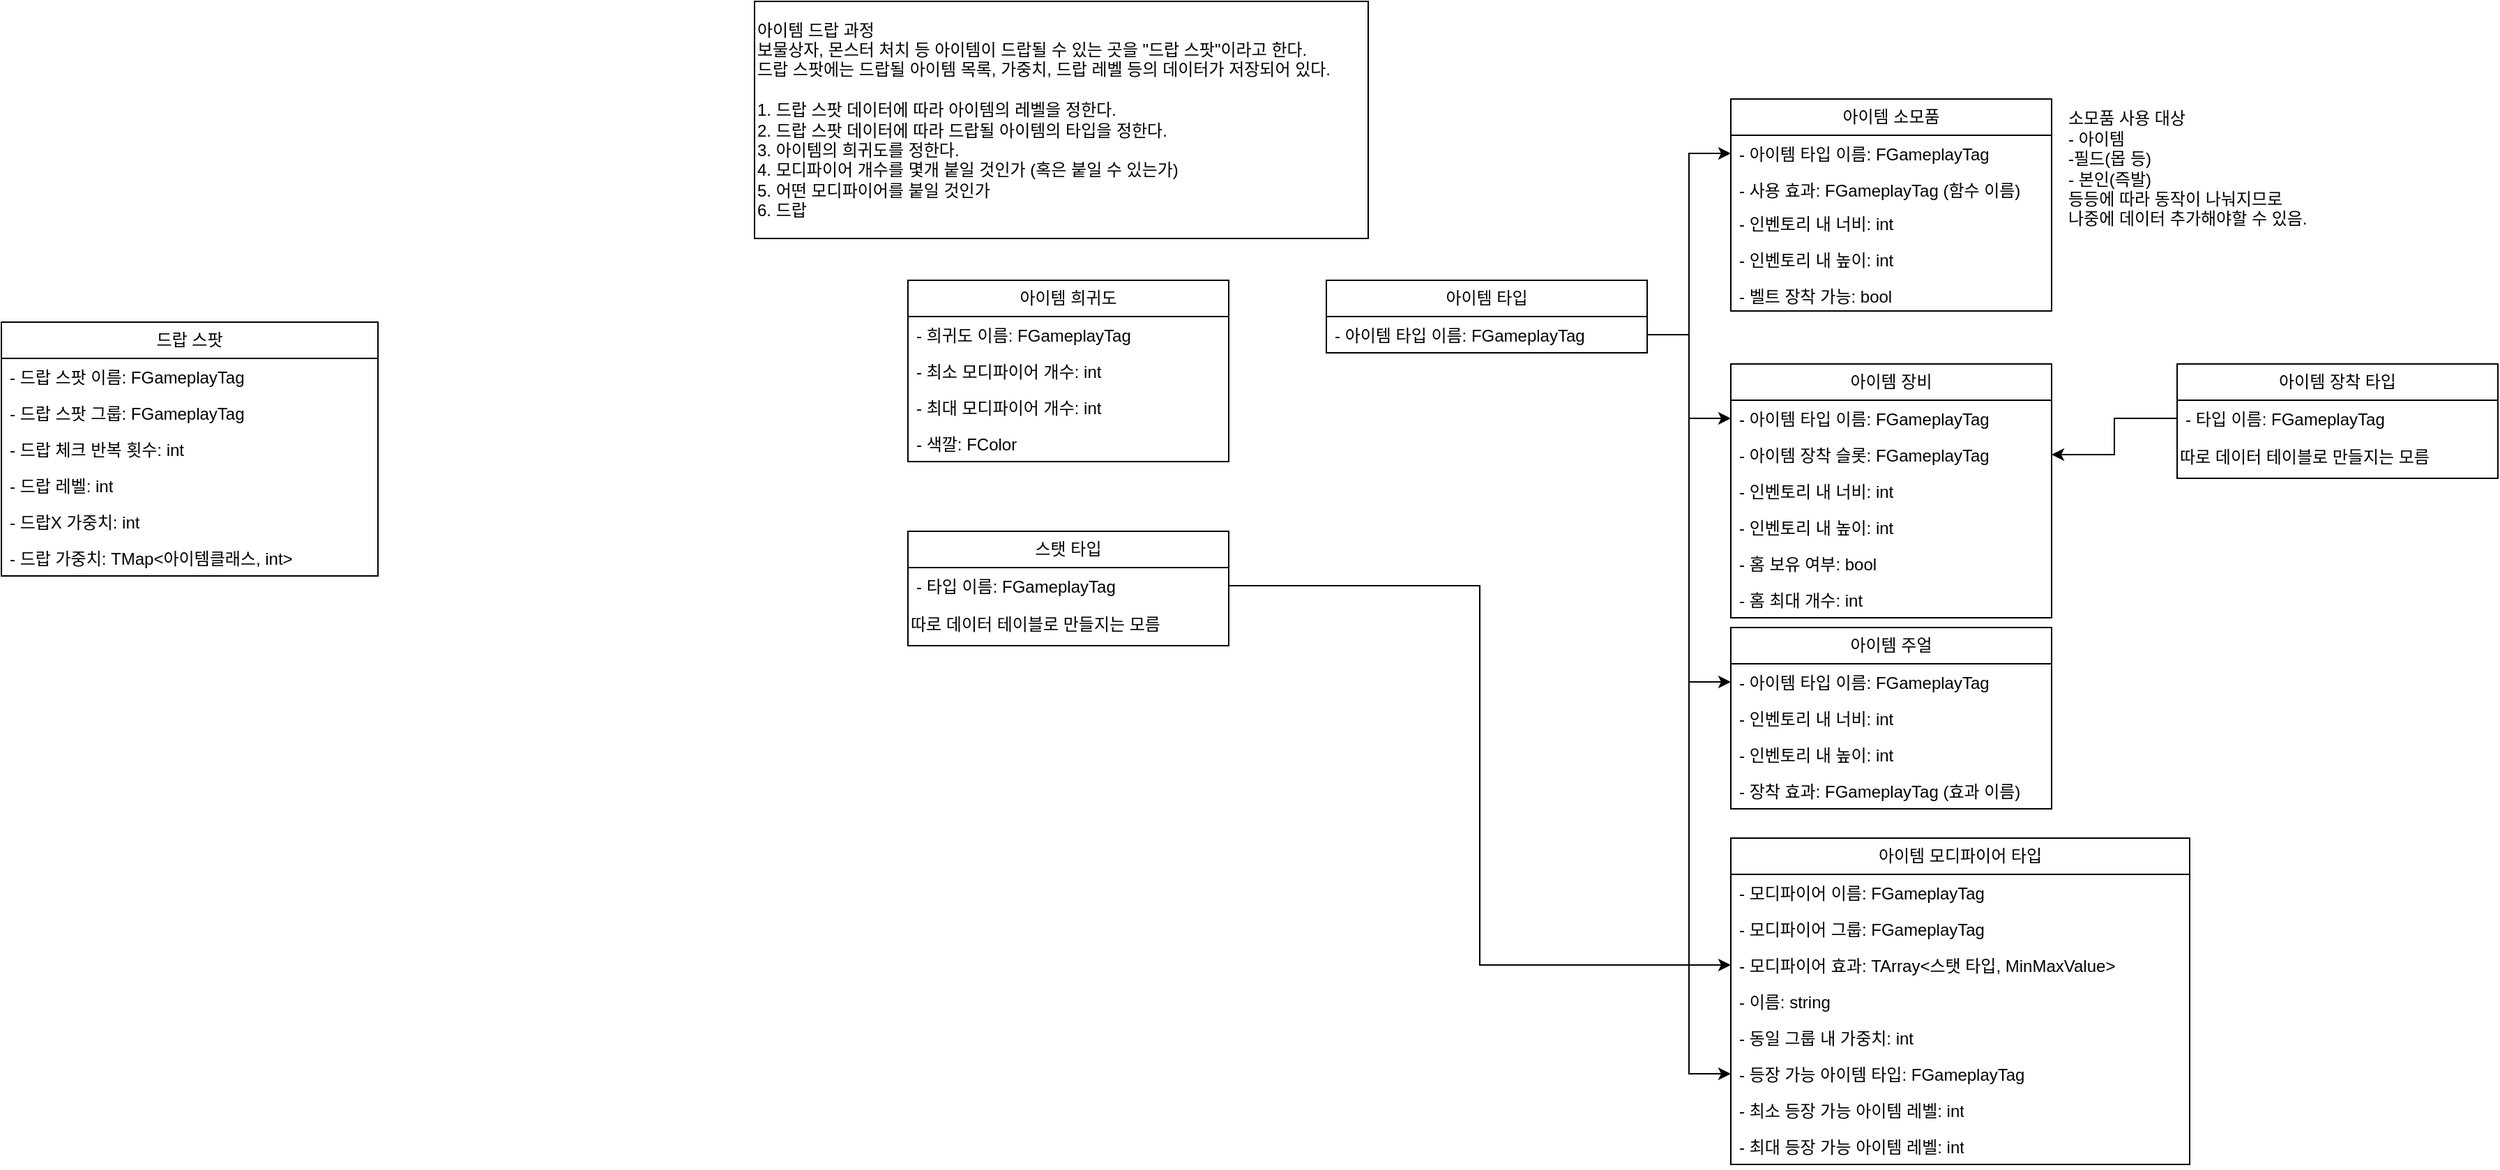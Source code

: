 <mxfile version="22.0.8" type="github">
  <diagram id="C5RBs43oDa-KdzZeNtuy" name="Page-1">
    <mxGraphModel dx="2045" dy="759" grid="1" gridSize="10" guides="1" tooltips="1" connect="1" arrows="1" fold="1" page="1" pageScale="1" pageWidth="827" pageHeight="1169" math="0" shadow="0">
      <root>
        <mxCell id="WIyWlLk6GJQsqaUBKTNV-0" />
        <mxCell id="WIyWlLk6GJQsqaUBKTNV-1" parent="WIyWlLk6GJQsqaUBKTNV-0" />
        <mxCell id="uqvtZdEYVKm4WlNIXN3L-16" value="아이템 타입" style="swimlane;fontStyle=0;childLayout=stackLayout;horizontal=1;startSize=26;fillColor=none;horizontalStack=0;resizeParent=1;resizeParentMax=0;resizeLast=0;collapsible=1;marginBottom=0;whiteSpace=wrap;html=1;" parent="WIyWlLk6GJQsqaUBKTNV-1" vertex="1">
          <mxGeometry x="360" y="310" width="230" height="52" as="geometry" />
        </mxCell>
        <mxCell id="uqvtZdEYVKm4WlNIXN3L-17" value="- 아이템 타입 이름: FGameplayTag" style="text;strokeColor=none;fillColor=none;align=left;verticalAlign=top;spacingLeft=4;spacingRight=4;overflow=hidden;rotatable=0;points=[[0,0.5],[1,0.5]];portConstraint=eastwest;whiteSpace=wrap;html=1;" parent="uqvtZdEYVKm4WlNIXN3L-16" vertex="1">
          <mxGeometry y="26" width="230" height="26" as="geometry" />
        </mxCell>
        <mxCell id="uqvtZdEYVKm4WlNIXN3L-45" value="아이템 소모품" style="swimlane;fontStyle=0;childLayout=stackLayout;horizontal=1;startSize=26;fillColor=none;horizontalStack=0;resizeParent=1;resizeParentMax=0;resizeLast=0;collapsible=1;marginBottom=0;whiteSpace=wrap;html=1;" parent="WIyWlLk6GJQsqaUBKTNV-1" vertex="1">
          <mxGeometry x="650" y="180" width="230" height="152" as="geometry" />
        </mxCell>
        <mxCell id="uqvtZdEYVKm4WlNIXN3L-46" value="- 아이템 타입 이름: FGameplayTag" style="text;strokeColor=none;fillColor=none;align=left;verticalAlign=top;spacingLeft=4;spacingRight=4;overflow=hidden;rotatable=0;points=[[0,0.5],[1,0.5]];portConstraint=eastwest;whiteSpace=wrap;html=1;" parent="uqvtZdEYVKm4WlNIXN3L-45" vertex="1">
          <mxGeometry y="26" width="230" height="26" as="geometry" />
        </mxCell>
        <mxCell id="uqvtZdEYVKm4WlNIXN3L-53" value="- 사용 효과: FGameplayTag (함수 이름)" style="text;strokeColor=none;fillColor=none;align=left;verticalAlign=top;spacingLeft=4;spacingRight=4;overflow=hidden;rotatable=0;points=[[0,0.5],[1,0.5]];portConstraint=eastwest;whiteSpace=wrap;html=1;" parent="uqvtZdEYVKm4WlNIXN3L-45" vertex="1">
          <mxGeometry y="52" width="230" height="24" as="geometry" />
        </mxCell>
        <mxCell id="o3cVLX7GlPP_p-mK8Vke-2" value="- 인벤토리 내 너비: int" style="text;strokeColor=none;fillColor=none;align=left;verticalAlign=top;spacingLeft=4;spacingRight=4;overflow=hidden;rotatable=0;points=[[0,0.5],[1,0.5]];portConstraint=eastwest;whiteSpace=wrap;html=1;" parent="uqvtZdEYVKm4WlNIXN3L-45" vertex="1">
          <mxGeometry y="76" width="230" height="26" as="geometry" />
        </mxCell>
        <mxCell id="o3cVLX7GlPP_p-mK8Vke-3" value="- 인벤토리 내 높이: int" style="text;strokeColor=none;fillColor=none;align=left;verticalAlign=top;spacingLeft=4;spacingRight=4;overflow=hidden;rotatable=0;points=[[0,0.5],[1,0.5]];portConstraint=eastwest;whiteSpace=wrap;html=1;" parent="uqvtZdEYVKm4WlNIXN3L-45" vertex="1">
          <mxGeometry y="102" width="230" height="26" as="geometry" />
        </mxCell>
        <mxCell id="uqvtZdEYVKm4WlNIXN3L-54" value="- 벨트 장착 가능: bool" style="text;strokeColor=none;fillColor=none;align=left;verticalAlign=top;spacingLeft=4;spacingRight=4;overflow=hidden;rotatable=0;points=[[0,0.5],[1,0.5]];portConstraint=eastwest;whiteSpace=wrap;html=1;" parent="uqvtZdEYVKm4WlNIXN3L-45" vertex="1">
          <mxGeometry y="128" width="230" height="24" as="geometry" />
        </mxCell>
        <mxCell id="uqvtZdEYVKm4WlNIXN3L-56" value="아이템 장비" style="swimlane;fontStyle=0;childLayout=stackLayout;horizontal=1;startSize=26;fillColor=none;horizontalStack=0;resizeParent=1;resizeParentMax=0;resizeLast=0;collapsible=1;marginBottom=0;whiteSpace=wrap;html=1;" parent="WIyWlLk6GJQsqaUBKTNV-1" vertex="1">
          <mxGeometry x="650" y="370" width="230" height="182" as="geometry" />
        </mxCell>
        <mxCell id="uqvtZdEYVKm4WlNIXN3L-57" value="- 아이템 타입 이름: FGameplayTag" style="text;strokeColor=none;fillColor=none;align=left;verticalAlign=top;spacingLeft=4;spacingRight=4;overflow=hidden;rotatable=0;points=[[0,0.5],[1,0.5]];portConstraint=eastwest;whiteSpace=wrap;html=1;" parent="uqvtZdEYVKm4WlNIXN3L-56" vertex="1">
          <mxGeometry y="26" width="230" height="26" as="geometry" />
        </mxCell>
        <mxCell id="uqvtZdEYVKm4WlNIXN3L-64" value="- 아이템 장착 슬롯: FGameplayTag&lt;br&gt;" style="text;strokeColor=none;fillColor=none;align=left;verticalAlign=top;spacingLeft=4;spacingRight=4;overflow=hidden;rotatable=0;points=[[0,0.5],[1,0.5]];portConstraint=eastwest;whiteSpace=wrap;html=1;" parent="uqvtZdEYVKm4WlNIXN3L-56" vertex="1">
          <mxGeometry y="52" width="230" height="26" as="geometry" />
        </mxCell>
        <mxCell id="o3cVLX7GlPP_p-mK8Vke-1" value="- 인벤토리 내 너비: int" style="text;strokeColor=none;fillColor=none;align=left;verticalAlign=top;spacingLeft=4;spacingRight=4;overflow=hidden;rotatable=0;points=[[0,0.5],[1,0.5]];portConstraint=eastwest;whiteSpace=wrap;html=1;" parent="uqvtZdEYVKm4WlNIXN3L-56" vertex="1">
          <mxGeometry y="78" width="230" height="26" as="geometry" />
        </mxCell>
        <mxCell id="uqvtZdEYVKm4WlNIXN3L-19" value="- 인벤토리 내 높이: int" style="text;strokeColor=none;fillColor=none;align=left;verticalAlign=top;spacingLeft=4;spacingRight=4;overflow=hidden;rotatable=0;points=[[0,0.5],[1,0.5]];portConstraint=eastwest;whiteSpace=wrap;html=1;" parent="uqvtZdEYVKm4WlNIXN3L-56" vertex="1">
          <mxGeometry y="104" width="230" height="26" as="geometry" />
        </mxCell>
        <mxCell id="uqvtZdEYVKm4WlNIXN3L-66" value="- 홈 보유 여부: bool" style="text;strokeColor=none;fillColor=none;align=left;verticalAlign=top;spacingLeft=4;spacingRight=4;overflow=hidden;rotatable=0;points=[[0,0.5],[1,0.5]];portConstraint=eastwest;whiteSpace=wrap;html=1;" parent="uqvtZdEYVKm4WlNIXN3L-56" vertex="1">
          <mxGeometry y="130" width="230" height="26" as="geometry" />
        </mxCell>
        <mxCell id="uqvtZdEYVKm4WlNIXN3L-67" value="- 홈 최대 개수: int" style="text;strokeColor=none;fillColor=none;align=left;verticalAlign=top;spacingLeft=4;spacingRight=4;overflow=hidden;rotatable=0;points=[[0,0.5],[1,0.5]];portConstraint=eastwest;whiteSpace=wrap;html=1;" parent="uqvtZdEYVKm4WlNIXN3L-56" vertex="1">
          <mxGeometry y="156" width="230" height="26" as="geometry" />
        </mxCell>
        <mxCell id="uqvtZdEYVKm4WlNIXN3L-62" value="소모품 사용 대상&lt;br&gt;&lt;div style=&quot;&quot;&gt;&lt;span style=&quot;background-color: initial;&quot;&gt;- 아이템&lt;/span&gt;&lt;/div&gt;-필드(몹 등)&lt;br&gt;- 본인(즉발)&lt;br&gt;등등에 따라 동작이 나눠지므로 &lt;br&gt;나중에 데이터 추가해야할 수 있음." style="text;html=1;align=left;verticalAlign=middle;resizable=0;points=[];autosize=1;strokeColor=none;fillColor=none;" parent="WIyWlLk6GJQsqaUBKTNV-1" vertex="1">
          <mxGeometry x="890" y="180" width="210" height="100" as="geometry" />
        </mxCell>
        <mxCell id="uqvtZdEYVKm4WlNIXN3L-68" value="아이템 주얼" style="swimlane;fontStyle=0;childLayout=stackLayout;horizontal=1;startSize=26;fillColor=none;horizontalStack=0;resizeParent=1;resizeParentMax=0;resizeLast=0;collapsible=1;marginBottom=0;whiteSpace=wrap;html=1;" parent="WIyWlLk6GJQsqaUBKTNV-1" vertex="1">
          <mxGeometry x="650" y="559" width="230" height="130" as="geometry" />
        </mxCell>
        <mxCell id="uqvtZdEYVKm4WlNIXN3L-69" value="- 아이템 타입 이름: FGameplayTag" style="text;strokeColor=none;fillColor=none;align=left;verticalAlign=top;spacingLeft=4;spacingRight=4;overflow=hidden;rotatable=0;points=[[0,0.5],[1,0.5]];portConstraint=eastwest;whiteSpace=wrap;html=1;" parent="uqvtZdEYVKm4WlNIXN3L-68" vertex="1">
          <mxGeometry y="26" width="230" height="26" as="geometry" />
        </mxCell>
        <mxCell id="o3cVLX7GlPP_p-mK8Vke-5" value="- 인벤토리 내 너비: int" style="text;strokeColor=none;fillColor=none;align=left;verticalAlign=top;spacingLeft=4;spacingRight=4;overflow=hidden;rotatable=0;points=[[0,0.5],[1,0.5]];portConstraint=eastwest;whiteSpace=wrap;html=1;" parent="uqvtZdEYVKm4WlNIXN3L-68" vertex="1">
          <mxGeometry y="52" width="230" height="26" as="geometry" />
        </mxCell>
        <mxCell id="o3cVLX7GlPP_p-mK8Vke-4" value="- 인벤토리 내 높이: int" style="text;strokeColor=none;fillColor=none;align=left;verticalAlign=top;spacingLeft=4;spacingRight=4;overflow=hidden;rotatable=0;points=[[0,0.5],[1,0.5]];portConstraint=eastwest;whiteSpace=wrap;html=1;" parent="uqvtZdEYVKm4WlNIXN3L-68" vertex="1">
          <mxGeometry y="78" width="230" height="26" as="geometry" />
        </mxCell>
        <mxCell id="uqvtZdEYVKm4WlNIXN3L-73" value="- 장착 효과: FGameplayTag (효과 이름)" style="text;strokeColor=none;fillColor=none;align=left;verticalAlign=top;spacingLeft=4;spacingRight=4;overflow=hidden;rotatable=0;points=[[0,0.5],[1,0.5]];portConstraint=eastwest;whiteSpace=wrap;html=1;" parent="uqvtZdEYVKm4WlNIXN3L-68" vertex="1">
          <mxGeometry y="104" width="230" height="26" as="geometry" />
        </mxCell>
        <mxCell id="uqvtZdEYVKm4WlNIXN3L-74" value="" style="edgeStyle=orthogonalEdgeStyle;rounded=0;orthogonalLoop=1;jettySize=auto;html=1;" parent="WIyWlLk6GJQsqaUBKTNV-1" source="uqvtZdEYVKm4WlNIXN3L-17" target="uqvtZdEYVKm4WlNIXN3L-46" edge="1">
          <mxGeometry relative="1" as="geometry" />
        </mxCell>
        <mxCell id="uqvtZdEYVKm4WlNIXN3L-75" value="" style="edgeStyle=orthogonalEdgeStyle;rounded=0;orthogonalLoop=1;jettySize=auto;html=1;" parent="WIyWlLk6GJQsqaUBKTNV-1" source="uqvtZdEYVKm4WlNIXN3L-17" target="uqvtZdEYVKm4WlNIXN3L-57" edge="1">
          <mxGeometry relative="1" as="geometry" />
        </mxCell>
        <mxCell id="uqvtZdEYVKm4WlNIXN3L-76" value="" style="edgeStyle=orthogonalEdgeStyle;rounded=0;orthogonalLoop=1;jettySize=auto;html=1;" parent="WIyWlLk6GJQsqaUBKTNV-1" source="uqvtZdEYVKm4WlNIXN3L-17" target="uqvtZdEYVKm4WlNIXN3L-69" edge="1">
          <mxGeometry relative="1" as="geometry">
            <mxPoint x="600" y="229" as="sourcePoint" />
            <mxPoint x="660" y="419" as="targetPoint" />
          </mxGeometry>
        </mxCell>
        <mxCell id="uqvtZdEYVKm4WlNIXN3L-82" value="아이템 모디파이어 타입" style="swimlane;fontStyle=0;childLayout=stackLayout;horizontal=1;startSize=26;fillColor=none;horizontalStack=0;resizeParent=1;resizeParentMax=0;resizeLast=0;collapsible=1;marginBottom=0;whiteSpace=wrap;html=1;" parent="WIyWlLk6GJQsqaUBKTNV-1" vertex="1">
          <mxGeometry x="650" y="710" width="329" height="234" as="geometry" />
        </mxCell>
        <mxCell id="uqvtZdEYVKm4WlNIXN3L-87" value="- 모디파이어 이름: FGameplayTag" style="text;strokeColor=none;fillColor=none;align=left;verticalAlign=top;spacingLeft=4;spacingRight=4;overflow=hidden;rotatable=0;points=[[0,0.5],[1,0.5]];portConstraint=eastwest;whiteSpace=wrap;html=1;" parent="uqvtZdEYVKm4WlNIXN3L-82" vertex="1">
          <mxGeometry y="26" width="329" height="26" as="geometry" />
        </mxCell>
        <mxCell id="uqvtZdEYVKm4WlNIXN3L-83" value="- 모디파이어 그룹: FGameplayTag" style="text;strokeColor=none;fillColor=none;align=left;verticalAlign=top;spacingLeft=4;spacingRight=4;overflow=hidden;rotatable=0;points=[[0,0.5],[1,0.5]];portConstraint=eastwest;whiteSpace=wrap;html=1;" parent="uqvtZdEYVKm4WlNIXN3L-82" vertex="1">
          <mxGeometry y="52" width="329" height="26" as="geometry" />
        </mxCell>
        <mxCell id="uqvtZdEYVKm4WlNIXN3L-90" value="- 모디파이어 효과: TArray&amp;lt;스탯 타입, MinMaxValue&amp;gt;" style="text;strokeColor=none;fillColor=none;align=left;verticalAlign=top;spacingLeft=4;spacingRight=4;overflow=hidden;rotatable=0;points=[[0,0.5],[1,0.5]];portConstraint=eastwest;whiteSpace=wrap;html=1;" parent="uqvtZdEYVKm4WlNIXN3L-82" vertex="1">
          <mxGeometry y="78" width="329" height="26" as="geometry" />
        </mxCell>
        <mxCell id="uqvtZdEYVKm4WlNIXN3L-94" value="- 이름: string" style="text;strokeColor=none;fillColor=none;align=left;verticalAlign=top;spacingLeft=4;spacingRight=4;overflow=hidden;rotatable=0;points=[[0,0.5],[1,0.5]];portConstraint=eastwest;whiteSpace=wrap;html=1;" parent="uqvtZdEYVKm4WlNIXN3L-82" vertex="1">
          <mxGeometry y="104" width="329" height="26" as="geometry" />
        </mxCell>
        <mxCell id="uqvtZdEYVKm4WlNIXN3L-92" value="- 동일 그룹 내 가중치: int&amp;nbsp;" style="text;strokeColor=none;fillColor=none;align=left;verticalAlign=top;spacingLeft=4;spacingRight=4;overflow=hidden;rotatable=0;points=[[0,0.5],[1,0.5]];portConstraint=eastwest;whiteSpace=wrap;html=1;" parent="uqvtZdEYVKm4WlNIXN3L-82" vertex="1">
          <mxGeometry y="130" width="329" height="26" as="geometry" />
        </mxCell>
        <mxCell id="uqvtZdEYVKm4WlNIXN3L-95" value="- 등장 가능 아이템 타입: FGameplayTag" style="text;strokeColor=none;fillColor=none;align=left;verticalAlign=top;spacingLeft=4;spacingRight=4;overflow=hidden;rotatable=0;points=[[0,0.5],[1,0.5]];portConstraint=eastwest;whiteSpace=wrap;html=1;" parent="uqvtZdEYVKm4WlNIXN3L-82" vertex="1">
          <mxGeometry y="156" width="329" height="26" as="geometry" />
        </mxCell>
        <mxCell id="uqvtZdEYVKm4WlNIXN3L-84" value="- 최소 등장 가능 아이템 레벨: int" style="text;strokeColor=none;fillColor=none;align=left;verticalAlign=top;spacingLeft=4;spacingRight=4;overflow=hidden;rotatable=0;points=[[0,0.5],[1,0.5]];portConstraint=eastwest;whiteSpace=wrap;html=1;" parent="uqvtZdEYVKm4WlNIXN3L-82" vertex="1">
          <mxGeometry y="182" width="329" height="26" as="geometry" />
        </mxCell>
        <mxCell id="uqvtZdEYVKm4WlNIXN3L-89" value="- 최대 등장 가능 아이템 레벨: int" style="text;strokeColor=none;fillColor=none;align=left;verticalAlign=top;spacingLeft=4;spacingRight=4;overflow=hidden;rotatable=0;points=[[0,0.5],[1,0.5]];portConstraint=eastwest;whiteSpace=wrap;html=1;" parent="uqvtZdEYVKm4WlNIXN3L-82" vertex="1">
          <mxGeometry y="208" width="329" height="26" as="geometry" />
        </mxCell>
        <mxCell id="uqvtZdEYVKm4WlNIXN3L-97" value="" style="edgeStyle=orthogonalEdgeStyle;rounded=0;orthogonalLoop=1;jettySize=auto;html=1;" parent="WIyWlLk6GJQsqaUBKTNV-1" source="uqvtZdEYVKm4WlNIXN3L-17" target="uqvtZdEYVKm4WlNIXN3L-95" edge="1">
          <mxGeometry relative="1" as="geometry" />
        </mxCell>
        <mxCell id="uqvtZdEYVKm4WlNIXN3L-98" value="스탯 타입" style="swimlane;fontStyle=0;childLayout=stackLayout;horizontal=1;startSize=26;fillColor=none;horizontalStack=0;resizeParent=1;resizeParentMax=0;resizeLast=0;collapsible=1;marginBottom=0;whiteSpace=wrap;html=1;" parent="WIyWlLk6GJQsqaUBKTNV-1" vertex="1">
          <mxGeometry x="60" y="490" width="230" height="82" as="geometry" />
        </mxCell>
        <mxCell id="uqvtZdEYVKm4WlNIXN3L-104" value="- 타입 이름: FGameplayTag" style="text;strokeColor=none;fillColor=none;align=left;verticalAlign=top;spacingLeft=4;spacingRight=4;overflow=hidden;rotatable=0;points=[[0,0.5],[1,0.5]];portConstraint=eastwest;whiteSpace=wrap;html=1;" parent="uqvtZdEYVKm4WlNIXN3L-98" vertex="1">
          <mxGeometry y="26" width="230" height="26" as="geometry" />
        </mxCell>
        <mxCell id="uqvtZdEYVKm4WlNIXN3L-103" value="따로 데이터 테이블로 만들지는 모름" style="text;html=1;align=left;verticalAlign=middle;resizable=0;points=[];autosize=1;strokeColor=none;fillColor=none;" parent="uqvtZdEYVKm4WlNIXN3L-98" vertex="1">
          <mxGeometry y="52" width="230" height="30" as="geometry" />
        </mxCell>
        <mxCell id="uqvtZdEYVKm4WlNIXN3L-105" value="" style="edgeStyle=orthogonalEdgeStyle;rounded=0;orthogonalLoop=1;jettySize=auto;html=1;" parent="WIyWlLk6GJQsqaUBKTNV-1" source="uqvtZdEYVKm4WlNIXN3L-104" target="uqvtZdEYVKm4WlNIXN3L-90" edge="1">
          <mxGeometry relative="1" as="geometry">
            <mxPoint x="321" y="60" as="sourcePoint" />
            <mxPoint x="250" y="190" as="targetPoint" />
          </mxGeometry>
        </mxCell>
        <mxCell id="uqvtZdEYVKm4WlNIXN3L-110" value="아이템 희귀도" style="swimlane;fontStyle=0;childLayout=stackLayout;horizontal=1;startSize=26;fillColor=none;horizontalStack=0;resizeParent=1;resizeParentMax=0;resizeLast=0;collapsible=1;marginBottom=0;whiteSpace=wrap;html=1;" parent="WIyWlLk6GJQsqaUBKTNV-1" vertex="1">
          <mxGeometry x="60" y="310" width="230" height="130" as="geometry" />
        </mxCell>
        <mxCell id="uqvtZdEYVKm4WlNIXN3L-111" value="- 희귀도 이름: FGameplayTag" style="text;strokeColor=none;fillColor=none;align=left;verticalAlign=top;spacingLeft=4;spacingRight=4;overflow=hidden;rotatable=0;points=[[0,0.5],[1,0.5]];portConstraint=eastwest;whiteSpace=wrap;html=1;" parent="uqvtZdEYVKm4WlNIXN3L-110" vertex="1">
          <mxGeometry y="26" width="230" height="26" as="geometry" />
        </mxCell>
        <mxCell id="uqvtZdEYVKm4WlNIXN3L-118" value="- 최소 모디파이어 개수: int" style="text;strokeColor=none;fillColor=none;align=left;verticalAlign=top;spacingLeft=4;spacingRight=4;overflow=hidden;rotatable=0;points=[[0,0.5],[1,0.5]];portConstraint=eastwest;whiteSpace=wrap;html=1;" parent="uqvtZdEYVKm4WlNIXN3L-110" vertex="1">
          <mxGeometry y="52" width="230" height="26" as="geometry" />
        </mxCell>
        <mxCell id="uqvtZdEYVKm4WlNIXN3L-119" value="- 최대 모디파이어 개수: int" style="text;strokeColor=none;fillColor=none;align=left;verticalAlign=top;spacingLeft=4;spacingRight=4;overflow=hidden;rotatable=0;points=[[0,0.5],[1,0.5]];portConstraint=eastwest;whiteSpace=wrap;html=1;" parent="uqvtZdEYVKm4WlNIXN3L-110" vertex="1">
          <mxGeometry y="78" width="230" height="26" as="geometry" />
        </mxCell>
        <mxCell id="uqvtZdEYVKm4WlNIXN3L-120" value="- 색깔: FColor" style="text;strokeColor=none;fillColor=none;align=left;verticalAlign=top;spacingLeft=4;spacingRight=4;overflow=hidden;rotatable=0;points=[[0,0.5],[1,0.5]];portConstraint=eastwest;whiteSpace=wrap;html=1;" parent="uqvtZdEYVKm4WlNIXN3L-110" vertex="1">
          <mxGeometry y="104" width="230" height="26" as="geometry" />
        </mxCell>
        <mxCell id="uqvtZdEYVKm4WlNIXN3L-122" value="아이템 드랍 과정&lt;br&gt;보물상자, 몬스터 처치 등 아이템이 드랍될 수 있는 곳을 &quot;드랍 스팟&quot;이라고 한다.&lt;br&gt;드랍 스팟에는 드랍될 아이템 목록, 가중치, 드랍 레벨 등의 데이터가 저장되어 있다.&lt;br&gt;&lt;br&gt;1. 드랍 스팟 데이터에 따라 아이템의 레벨을 정한다.&lt;br&gt;2. 드랍 스팟 데이터에 따라 드랍될 아이템의 타입을 정한다.&lt;br style=&quot;border-color: var(--border-color);&quot;&gt;&lt;span style=&quot;&quot;&gt;3. 아이템의 희귀도를 정한다.&lt;/span&gt;&lt;br style=&quot;border-color: var(--border-color);&quot;&gt;&lt;span style=&quot;&quot;&gt;4. 모디파이어 개수를 몇개 붙일 것인가 (혹은 붙일 수 있는가)&lt;/span&gt;&lt;br style=&quot;border-color: var(--border-color);&quot;&gt;&lt;span style=&quot;&quot;&gt;5. 어떤 모디파이어를 붙일 것인가&lt;/span&gt;&lt;br style=&quot;border-color: var(--border-color);&quot;&gt;&lt;span style=&quot;&quot;&gt;6. 드랍&lt;/span&gt;" style="rounded=0;whiteSpace=wrap;html=1;align=left;" parent="WIyWlLk6GJQsqaUBKTNV-1" vertex="1">
          <mxGeometry x="-50" y="110" width="440" height="170" as="geometry" />
        </mxCell>
        <mxCell id="uqvtZdEYVKm4WlNIXN3L-128" value="아이템 장착 타입" style="swimlane;fontStyle=0;childLayout=stackLayout;horizontal=1;startSize=26;fillColor=none;horizontalStack=0;resizeParent=1;resizeParentMax=0;resizeLast=0;collapsible=1;marginBottom=0;whiteSpace=wrap;html=1;" parent="WIyWlLk6GJQsqaUBKTNV-1" vertex="1">
          <mxGeometry x="970" y="370" width="230" height="82" as="geometry" />
        </mxCell>
        <mxCell id="uqvtZdEYVKm4WlNIXN3L-129" value="- 타입 이름: FGameplayTag" style="text;strokeColor=none;fillColor=none;align=left;verticalAlign=top;spacingLeft=4;spacingRight=4;overflow=hidden;rotatable=0;points=[[0,0.5],[1,0.5]];portConstraint=eastwest;whiteSpace=wrap;html=1;" parent="uqvtZdEYVKm4WlNIXN3L-128" vertex="1">
          <mxGeometry y="26" width="230" height="26" as="geometry" />
        </mxCell>
        <mxCell id="uqvtZdEYVKm4WlNIXN3L-130" value="따로 데이터 테이블로 만들지는 모름" style="text;html=1;align=left;verticalAlign=middle;resizable=0;points=[];autosize=1;strokeColor=none;fillColor=none;" parent="uqvtZdEYVKm4WlNIXN3L-128" vertex="1">
          <mxGeometry y="52" width="230" height="30" as="geometry" />
        </mxCell>
        <mxCell id="uqvtZdEYVKm4WlNIXN3L-132" value="" style="edgeStyle=orthogonalEdgeStyle;rounded=0;orthogonalLoop=1;jettySize=auto;html=1;" parent="WIyWlLk6GJQsqaUBKTNV-1" source="uqvtZdEYVKm4WlNIXN3L-129" target="uqvtZdEYVKm4WlNIXN3L-64" edge="1">
          <mxGeometry relative="1" as="geometry" />
        </mxCell>
        <mxCell id="fvDbEHZVz452sutA-oqK-0" value="드랍 스팟" style="swimlane;fontStyle=0;childLayout=stackLayout;horizontal=1;startSize=26;fillColor=none;horizontalStack=0;resizeParent=1;resizeParentMax=0;resizeLast=0;collapsible=1;marginBottom=0;whiteSpace=wrap;html=1;" vertex="1" parent="WIyWlLk6GJQsqaUBKTNV-1">
          <mxGeometry x="-590" y="340" width="270" height="182" as="geometry" />
        </mxCell>
        <mxCell id="fvDbEHZVz452sutA-oqK-1" value="- 드랍 스팟 이름: FGameplayTag" style="text;strokeColor=none;fillColor=none;align=left;verticalAlign=top;spacingLeft=4;spacingRight=4;overflow=hidden;rotatable=0;points=[[0,0.5],[1,0.5]];portConstraint=eastwest;whiteSpace=wrap;html=1;" vertex="1" parent="fvDbEHZVz452sutA-oqK-0">
          <mxGeometry y="26" width="270" height="26" as="geometry" />
        </mxCell>
        <mxCell id="fvDbEHZVz452sutA-oqK-2" value="- 드랍 스팟 그룹: FGameplayTag&lt;br&gt;" style="text;strokeColor=none;fillColor=none;align=left;verticalAlign=top;spacingLeft=4;spacingRight=4;overflow=hidden;rotatable=0;points=[[0,0.5],[1,0.5]];portConstraint=eastwest;whiteSpace=wrap;html=1;" vertex="1" parent="fvDbEHZVz452sutA-oqK-0">
          <mxGeometry y="52" width="270" height="26" as="geometry" />
        </mxCell>
        <mxCell id="fvDbEHZVz452sutA-oqK-3" value="- 드랍 체크 반복 횟수: int" style="text;strokeColor=none;fillColor=none;align=left;verticalAlign=top;spacingLeft=4;spacingRight=4;overflow=hidden;rotatable=0;points=[[0,0.5],[1,0.5]];portConstraint=eastwest;whiteSpace=wrap;html=1;" vertex="1" parent="fvDbEHZVz452sutA-oqK-0">
          <mxGeometry y="78" width="270" height="26" as="geometry" />
        </mxCell>
        <mxCell id="fvDbEHZVz452sutA-oqK-4" value="- 드랍 레벨: int" style="text;strokeColor=none;fillColor=none;align=left;verticalAlign=top;spacingLeft=4;spacingRight=4;overflow=hidden;rotatable=0;points=[[0,0.5],[1,0.5]];portConstraint=eastwest;whiteSpace=wrap;html=1;" vertex="1" parent="fvDbEHZVz452sutA-oqK-0">
          <mxGeometry y="104" width="270" height="26" as="geometry" />
        </mxCell>
        <mxCell id="fvDbEHZVz452sutA-oqK-5" value="- 드랍X 가중치: int" style="text;strokeColor=none;fillColor=none;align=left;verticalAlign=top;spacingLeft=4;spacingRight=4;overflow=hidden;rotatable=0;points=[[0,0.5],[1,0.5]];portConstraint=eastwest;whiteSpace=wrap;html=1;" vertex="1" parent="fvDbEHZVz452sutA-oqK-0">
          <mxGeometry y="130" width="270" height="26" as="geometry" />
        </mxCell>
        <mxCell id="fvDbEHZVz452sutA-oqK-6" value="- 드랍 가중치: TMap&amp;lt;아이템클래스, int&amp;gt;" style="text;strokeColor=none;fillColor=none;align=left;verticalAlign=top;spacingLeft=4;spacingRight=4;overflow=hidden;rotatable=0;points=[[0,0.5],[1,0.5]];portConstraint=eastwest;whiteSpace=wrap;html=1;" vertex="1" parent="fvDbEHZVz452sutA-oqK-0">
          <mxGeometry y="156" width="270" height="26" as="geometry" />
        </mxCell>
      </root>
    </mxGraphModel>
  </diagram>
</mxfile>
